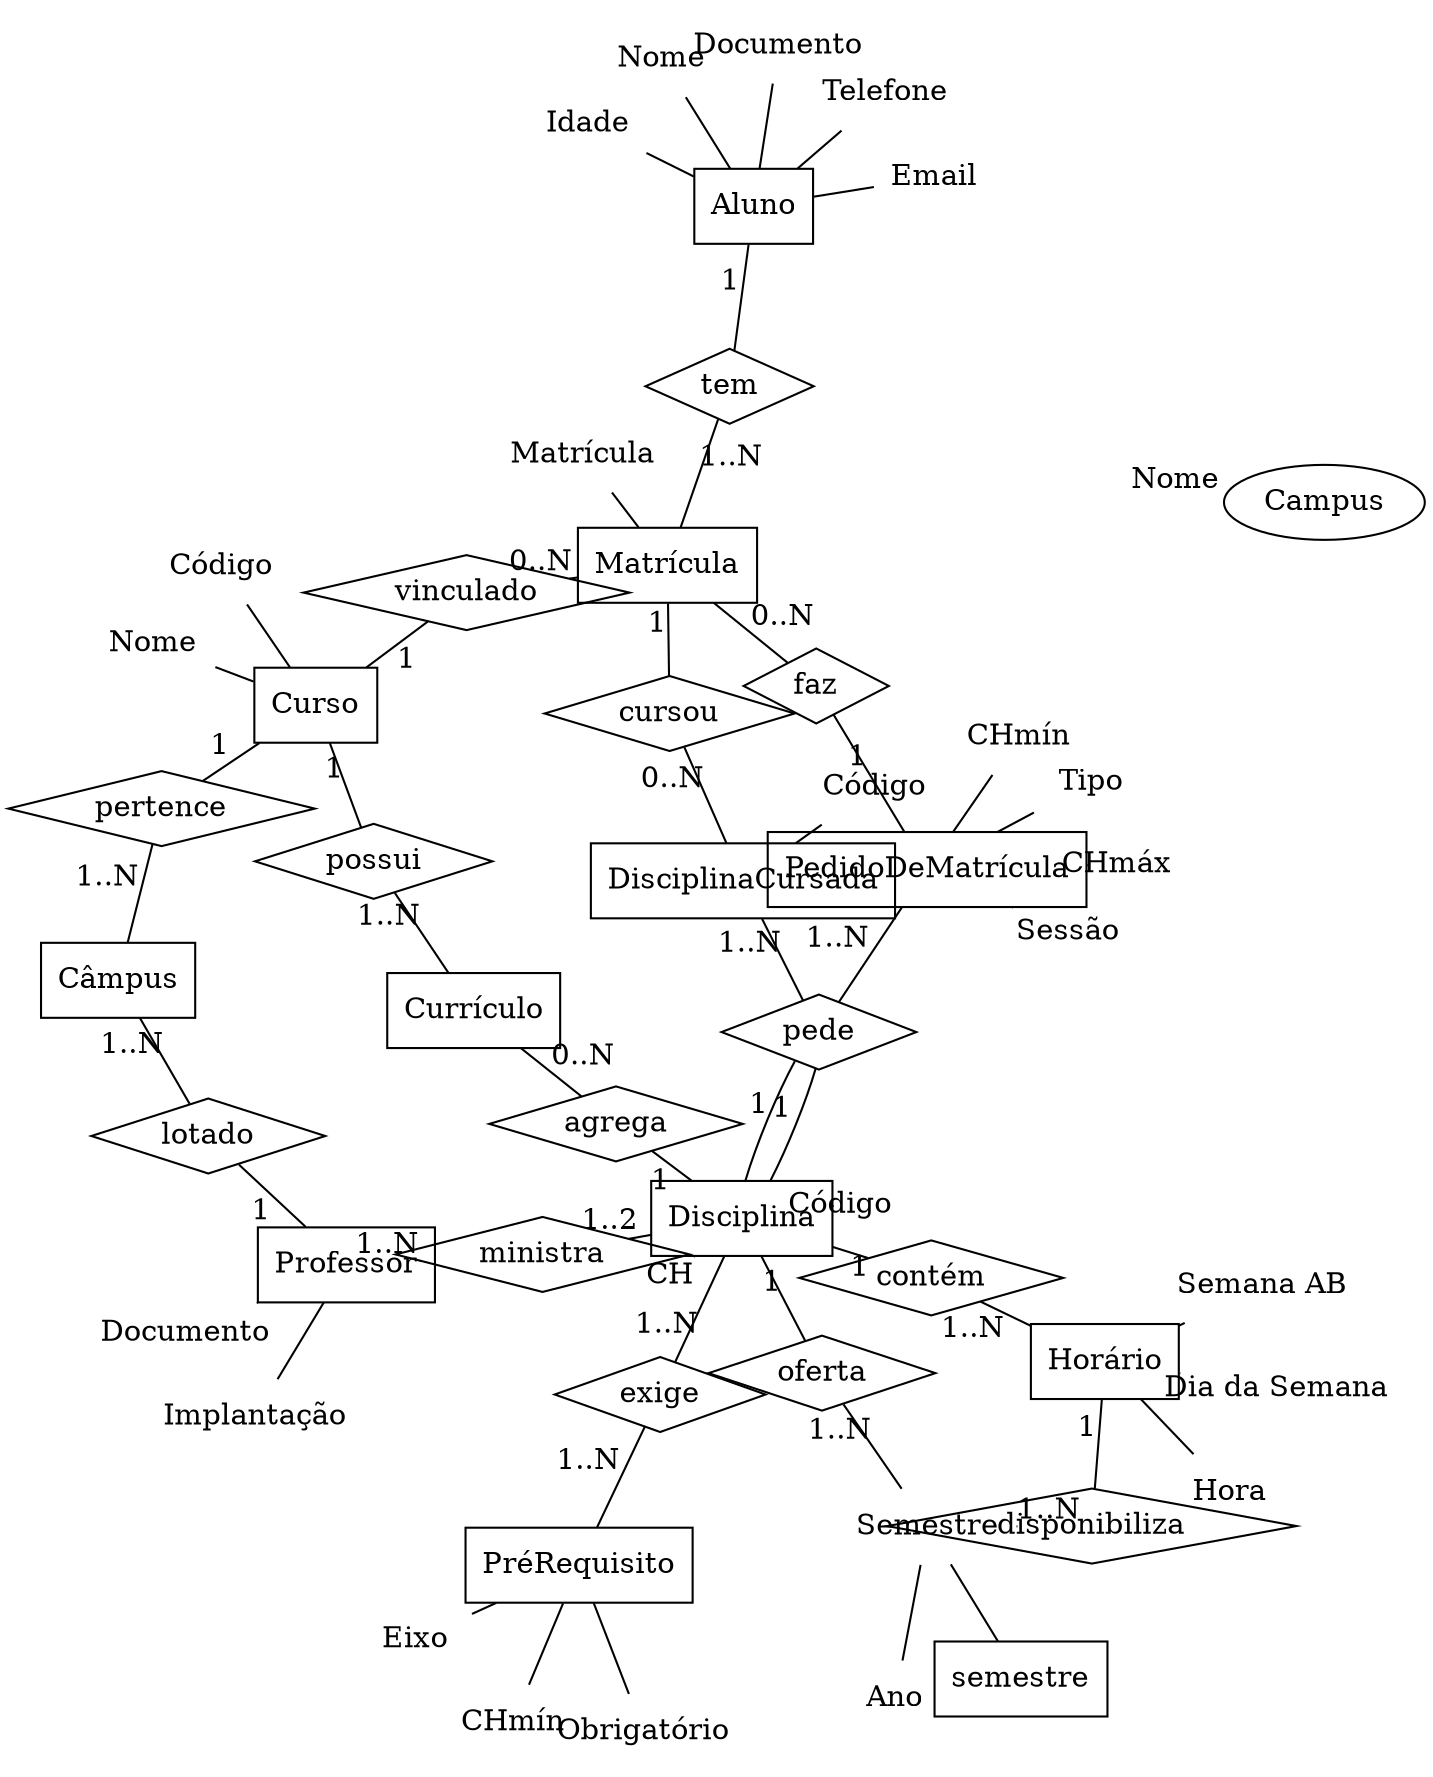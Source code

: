 graph diagramaER {
  layout = neato
 
// Entidades
  Aluno [shape=record]
  Matrícula [shape=record]
  DisciplinaCursada [shape=record]
  Disciplina [shape=record]
  PedidoDeMatrícula [shape=record]
  Curso [shape=record]
  Câmpus [shape=record]
  Currículo [shape=record]
  Professor [shape=record]
  semestre [shape=record]
  Horário [shape=record]
  PréRequisito [shape=record]
 
  // Atributos
  DocumentoAluno [shape=plaintext, label="Documento"]
  NomeAluno [shape=plaintext,label="Nome"]
  Idade [shape=plaintext]
  Telefone [shape=plaintext]
  Email [shape=plaintext]
  NúmeroMatrícula [shape=plaintext,label="Matrícula"]
  NomeCurso [shape=plaintext,label="Nome"]
  CódigoCurso [shape=plaintext,label="Código"]
  NomeCampus [shape=plaintext,label="Nome"]
  DocumentoProfessor [shape=plaintext, label="Documento"]
  NomeProfessor [shape=plaintext,label="Implantação"]
  CódigoCursada [shape=plaintext,label="Código"]
  CódigoDisciplina [shape=plaintext,label="Código"]
  CHDisciplina [shape=plaintext,label="CH"]
  CHmínimaRequisito [shape=plaintext,label="CHmín"]
  Obrigatório [shape=plaintext]
  Eixo [shape=plaintext]
  Hora [shape=plaintext]
  DiaDaSemana [shape=plaintext,label="Dia da Semana"]
  SemanaAB [shape=plaintext,label="Semana AB"]
  Semestre [shape=plaintext]
  Ano [shape=plaintext]
  CHmínimaMatrícula [shape=plaintext,label="CHmín"]
  CHmáximaMatrícula [shape=plaintext,label="CHmáx"]
  SessãoMatrícula [shape=plaintext,label="Sessão"]
  TipoPedido [shape=plaintext,label="Tipo"]
  
  // Relacionamentos
  tem [shape=diamond]
  faz [shape=diamond]
  vinculado [shape=diamond]
  cursou [shape=diamond]
  pede [shape=diamond]
  pertence [shape=diamond]
  possui [shape=diamond]
  lotado [shape=diamond]
  agrega [shape=diamond]
  ministra [shape=diamond]
  oferta [shape=diamond]
  contém [shape=diamond]
  exige [shape=diamond]
  disponibiliza [shape=diamond]
 
   // Ligações Entidade-Entidade
  Aluno -- tem [label="1"]
  tem -- Matrícula [label="1..N"]
  Matrícula -- cursou [label="1"]
  cursou -- DisciplinaCursada [label="0..N"]
  PedidoDeMatrícula -- pede [label="1..N"]
  pede -- Disciplina [label="1"]
  DisciplinaCursada -- pede [label="1..N"]
  pede -- Disciplina [label="1"]
  Matrícula -- faz [label="0..N"]
  faz -- PedidoDeMatrícula [label="1"]
  Matrícula -- vinculado [label="0..N"]
  vinculado -- Curso [label="1"]
  Curso -- pertence [label="1"]
  pertence -- Câmpus [label="1..N"]
  Curso -- possui [label="1"]
  possui -- Currículo [label="1..N"]
  Professor -- lotado [label="1"]
  lotado -- Câmpus [label="1..N"]
  Disciplina -- ministra [label="1..2"]
  ministra -- Professor [label="1..N"]
  Currículo -- agrega [label="0..N"]
  agrega -- Disciplina [label="1"]
  Semestre -- oferta [label="1..N"]
  oferta -- Disciplina [label="1"]
  Disciplina -- contém [label="1"]
  contém -- Horário [label="1..N"]
  Semestre -- disponibiliza [label="1..N"]
  disponibiliza -- Horário [label="1"]
  Disciplina -- exige [label="1..N"]
  exige -- PréRequisito [label="1..N"]
  
  // Ligações Entidade-Atributos
  Aluno -- DocumentoAluno
  Aluno -- NomeAluno
  Aluno -- Idade
  Aluno -- Telefone
  Aluno -- Email
  Matrícula -- NúmeroMatrícula
  Curso -- NomeCurso
  Curso -- CódigoCurso
  Campus -- NomeCampus
  Professor -- DocumentoProfessor
  Professor --  NomeProfessor
  DisciplinaCursada -- CódigoCursada
  Disciplina -- CódigoDisciplina
  Disciplina -- CHDisciplina
  PréRequisito -- CHmínimaRequisito
  PréRequisito -- Obrigatório
  PréRequisito -- Eixo
  Horário -- Hora
  Horário -- SemanaAB
  Horário -- DiaDaSemana
  Semestre -- semestre
  Semestre --  Ano
  PedidoDeMatrícula -- CHmínimaMatrícula
  PedidoDeMatrícula -- CHmáximaMatrícula
  PedidoDeMatrícula -- SessãoMatrícula
  PedidoDeMatrícula -- TipoPedido
  
  }
